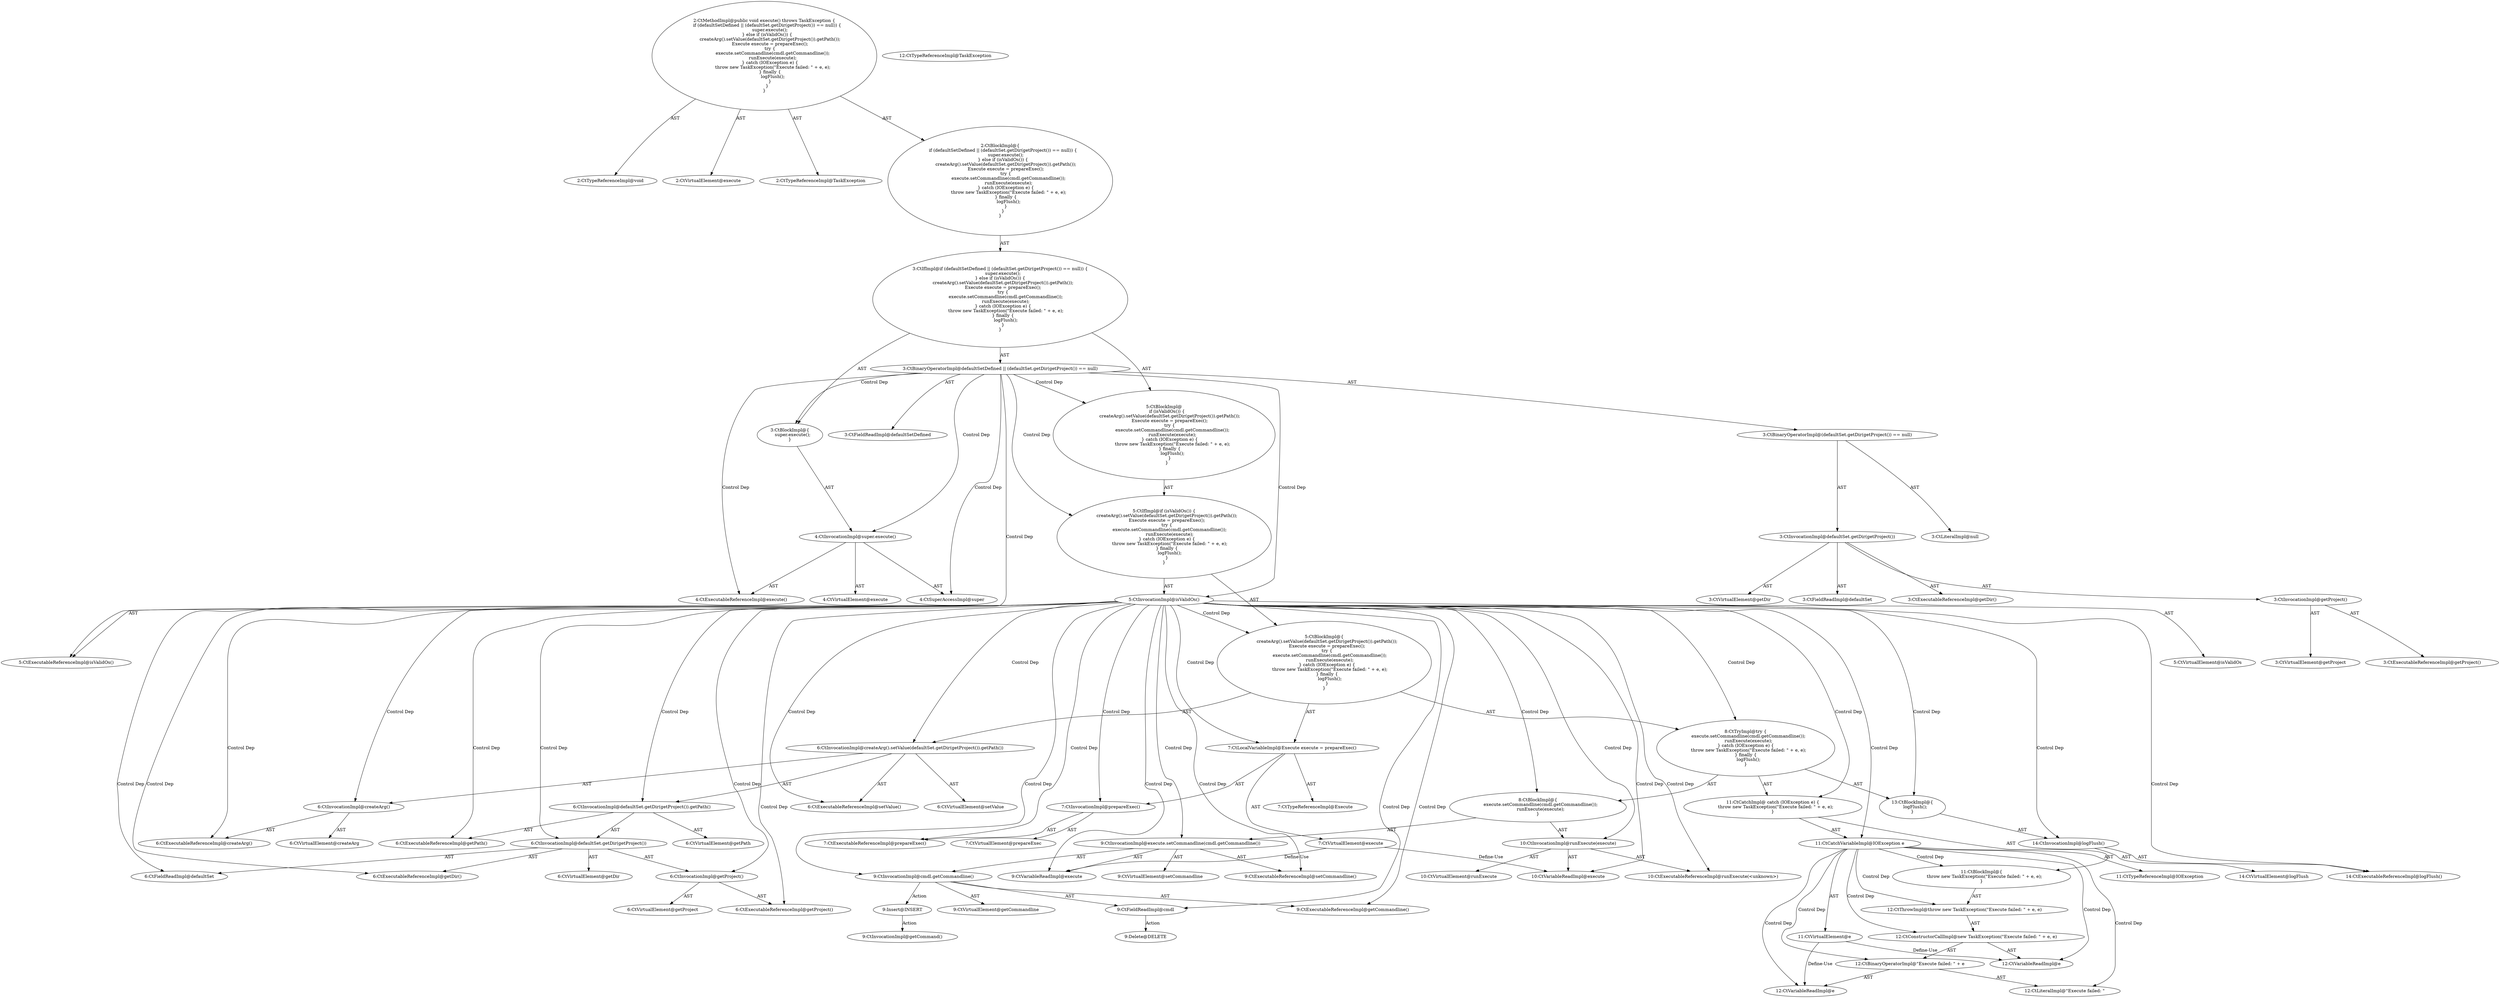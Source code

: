digraph "execute#?" {
0 [label="2:CtTypeReferenceImpl@void" shape=ellipse]
1 [label="2:CtVirtualElement@execute" shape=ellipse]
2 [label="2:CtTypeReferenceImpl@TaskException" shape=ellipse]
3 [label="3:CtFieldReadImpl@defaultSetDefined" shape=ellipse]
4 [label="3:CtExecutableReferenceImpl@getDir()" shape=ellipse]
5 [label="3:CtVirtualElement@getDir" shape=ellipse]
6 [label="3:CtFieldReadImpl@defaultSet" shape=ellipse]
7 [label="3:CtExecutableReferenceImpl@getProject()" shape=ellipse]
8 [label="3:CtVirtualElement@getProject" shape=ellipse]
9 [label="3:CtInvocationImpl@getProject()" shape=ellipse]
10 [label="3:CtInvocationImpl@defaultSet.getDir(getProject())" shape=ellipse]
11 [label="3:CtLiteralImpl@null" shape=ellipse]
12 [label="3:CtBinaryOperatorImpl@(defaultSet.getDir(getProject()) == null)" shape=ellipse]
13 [label="3:CtBinaryOperatorImpl@defaultSetDefined || (defaultSet.getDir(getProject()) == null)" shape=ellipse]
14 [label="4:CtExecutableReferenceImpl@execute()" shape=ellipse]
15 [label="4:CtVirtualElement@execute" shape=ellipse]
16 [label="4:CtSuperAccessImpl@super" shape=ellipse]
17 [label="4:CtInvocationImpl@super.execute()" shape=ellipse]
18 [label="3:CtBlockImpl@\{
    super.execute();
\}" shape=ellipse]
19 [label="5:CtExecutableReferenceImpl@isValidOs()" shape=ellipse]
20 [label="5:CtVirtualElement@isValidOs" shape=ellipse]
21 [label="5:CtInvocationImpl@isValidOs()" shape=ellipse]
22 [label="6:CtExecutableReferenceImpl@setValue()" shape=ellipse]
23 [label="6:CtVirtualElement@setValue" shape=ellipse]
24 [label="6:CtExecutableReferenceImpl@createArg()" shape=ellipse]
25 [label="6:CtVirtualElement@createArg" shape=ellipse]
26 [label="6:CtInvocationImpl@createArg()" shape=ellipse]
27 [label="6:CtExecutableReferenceImpl@getPath()" shape=ellipse]
28 [label="6:CtVirtualElement@getPath" shape=ellipse]
29 [label="6:CtExecutableReferenceImpl@getDir()" shape=ellipse]
30 [label="6:CtVirtualElement@getDir" shape=ellipse]
31 [label="6:CtFieldReadImpl@defaultSet" shape=ellipse]
32 [label="6:CtExecutableReferenceImpl@getProject()" shape=ellipse]
33 [label="6:CtVirtualElement@getProject" shape=ellipse]
34 [label="6:CtInvocationImpl@getProject()" shape=ellipse]
35 [label="6:CtInvocationImpl@defaultSet.getDir(getProject())" shape=ellipse]
36 [label="6:CtInvocationImpl@defaultSet.getDir(getProject()).getPath()" shape=ellipse]
37 [label="6:CtInvocationImpl@createArg().setValue(defaultSet.getDir(getProject()).getPath())" shape=ellipse]
38 [label="7:CtTypeReferenceImpl@Execute" shape=ellipse]
39 [label="7:CtExecutableReferenceImpl@prepareExec()" shape=ellipse]
40 [label="7:CtVirtualElement@prepareExec" shape=ellipse]
41 [label="7:CtInvocationImpl@prepareExec()" shape=ellipse]
42 [label="7:CtVirtualElement@execute" shape=ellipse]
43 [label="7:CtLocalVariableImpl@Execute execute = prepareExec()" shape=ellipse]
44 [label="9:CtExecutableReferenceImpl@setCommandline()" shape=ellipse]
45 [label="9:CtVirtualElement@setCommandline" shape=ellipse]
46 [label="9:CtVariableReadImpl@execute" shape=ellipse]
47 [label="9:CtExecutableReferenceImpl@getCommandline()" shape=ellipse]
48 [label="9:CtVirtualElement@getCommandline" shape=ellipse]
49 [label="9:CtFieldReadImpl@cmdl" shape=ellipse]
50 [label="9:CtInvocationImpl@cmdl.getCommandline()" shape=ellipse]
51 [label="9:CtInvocationImpl@execute.setCommandline(cmdl.getCommandline())" shape=ellipse]
52 [label="10:CtExecutableReferenceImpl@runExecute(<unknown>)" shape=ellipse]
53 [label="10:CtVirtualElement@runExecute" shape=ellipse]
54 [label="10:CtVariableReadImpl@execute" shape=ellipse]
55 [label="10:CtInvocationImpl@runExecute(execute)" shape=ellipse]
56 [label="8:CtBlockImpl@\{
    execute.setCommandline(cmdl.getCommandline());
    runExecute(execute);
\}" shape=ellipse]
57 [label="11:CtVirtualElement@e" shape=ellipse]
58 [label="11:CtTypeReferenceImpl@IOException" shape=ellipse]
59 [label="11:CtCatchVariableImpl@IOException e" shape=ellipse]
60 [label="12:CtTypeReferenceImpl@TaskException" shape=ellipse]
61 [label="12:CtLiteralImpl@\"Execute failed: \"" shape=ellipse]
62 [label="12:CtVariableReadImpl@e" shape=ellipse]
63 [label="12:CtBinaryOperatorImpl@\"Execute failed: \" + e" shape=ellipse]
64 [label="12:CtVariableReadImpl@e" shape=ellipse]
65 [label="12:CtConstructorCallImpl@new TaskException(\"Execute failed: \" + e, e)" shape=ellipse]
66 [label="12:CtThrowImpl@throw new TaskException(\"Execute failed: \" + e, e)" shape=ellipse]
67 [label="11:CtBlockImpl@\{
    throw new TaskException(\"Execute failed: \" + e, e);
\}" shape=ellipse]
68 [label="11:CtCatchImpl@ catch (IOException e) \{
    throw new TaskException(\"Execute failed: \" + e, e);
\}" shape=ellipse]
69 [label="14:CtExecutableReferenceImpl@logFlush()" shape=ellipse]
70 [label="14:CtVirtualElement@logFlush" shape=ellipse]
71 [label="14:CtInvocationImpl@logFlush()" shape=ellipse]
72 [label="13:CtBlockImpl@\{
    logFlush();
\}" shape=ellipse]
73 [label="8:CtTryImpl@try \{
    execute.setCommandline(cmdl.getCommandline());
    runExecute(execute);
\} catch (IOException e) \{
    throw new TaskException(\"Execute failed: \" + e, e);
\} finally \{
    logFlush();
\}" shape=ellipse]
74 [label="5:CtBlockImpl@\{
    createArg().setValue(defaultSet.getDir(getProject()).getPath());
    Execute execute = prepareExec();
    try \{
        execute.setCommandline(cmdl.getCommandline());
        runExecute(execute);
    \} catch (IOException e) \{
        throw new TaskException(\"Execute failed: \" + e, e);
    \} finally \{
        logFlush();
    \}
\}" shape=ellipse]
75 [label="5:CtIfImpl@if (isValidOs()) \{
    createArg().setValue(defaultSet.getDir(getProject()).getPath());
    Execute execute = prepareExec();
    try \{
        execute.setCommandline(cmdl.getCommandline());
        runExecute(execute);
    \} catch (IOException e) \{
        throw new TaskException(\"Execute failed: \" + e, e);
    \} finally \{
        logFlush();
    \}
\}" shape=ellipse]
76 [label="5:CtBlockImpl@
    if (isValidOs()) \{
        createArg().setValue(defaultSet.getDir(getProject()).getPath());
        Execute execute = prepareExec();
        try \{
            execute.setCommandline(cmdl.getCommandline());
            runExecute(execute);
        \} catch (IOException e) \{
            throw new TaskException(\"Execute failed: \" + e, e);
        \} finally \{
            logFlush();
        \}
    \}
" shape=ellipse]
77 [label="3:CtIfImpl@if (defaultSetDefined || (defaultSet.getDir(getProject()) == null)) \{
    super.execute();
\} else if (isValidOs()) \{
    createArg().setValue(defaultSet.getDir(getProject()).getPath());
    Execute execute = prepareExec();
    try \{
        execute.setCommandline(cmdl.getCommandline());
        runExecute(execute);
    \} catch (IOException e) \{
        throw new TaskException(\"Execute failed: \" + e, e);
    \} finally \{
        logFlush();
    \}
\}" shape=ellipse]
78 [label="2:CtBlockImpl@\{
    if (defaultSetDefined || (defaultSet.getDir(getProject()) == null)) \{
        super.execute();
    \} else if (isValidOs()) \{
        createArg().setValue(defaultSet.getDir(getProject()).getPath());
        Execute execute = prepareExec();
        try \{
            execute.setCommandline(cmdl.getCommandline());
            runExecute(execute);
        \} catch (IOException e) \{
            throw new TaskException(\"Execute failed: \" + e, e);
        \} finally \{
            logFlush();
        \}
    \}
\}" shape=ellipse]
79 [label="2:CtMethodImpl@public void execute() throws TaskException \{
    if (defaultSetDefined || (defaultSet.getDir(getProject()) == null)) \{
        super.execute();
    \} else if (isValidOs()) \{
        createArg().setValue(defaultSet.getDir(getProject()).getPath());
        Execute execute = prepareExec();
        try \{
            execute.setCommandline(cmdl.getCommandline());
            runExecute(execute);
        \} catch (IOException e) \{
            throw new TaskException(\"Execute failed: \" + e, e);
        \} finally \{
            logFlush();
        \}
    \}
\}" shape=ellipse]
80 [label="9:Delete@DELETE" shape=ellipse]
81 [label="9:Insert@INSERT" shape=ellipse]
82 [label="9:CtInvocationImpl@getCommand()" shape=ellipse]
9 -> 8 [label="AST"];
9 -> 7 [label="AST"];
10 -> 5 [label="AST"];
10 -> 6 [label="AST"];
10 -> 4 [label="AST"];
10 -> 9 [label="AST"];
12 -> 10 [label="AST"];
12 -> 11 [label="AST"];
13 -> 3 [label="AST"];
13 -> 12 [label="AST"];
13 -> 18 [label="Control Dep"];
13 -> 17 [label="Control Dep"];
13 -> 14 [label="Control Dep"];
13 -> 16 [label="Control Dep"];
13 -> 76 [label="Control Dep"];
13 -> 75 [label="Control Dep"];
13 -> 21 [label="Control Dep"];
13 -> 19 [label="Control Dep"];
17 -> 15 [label="AST"];
17 -> 16 [label="AST"];
17 -> 14 [label="AST"];
18 -> 17 [label="AST"];
21 -> 20 [label="AST"];
21 -> 19 [label="AST"];
21 -> 74 [label="Control Dep"];
21 -> 37 [label="Control Dep"];
21 -> 22 [label="Control Dep"];
21 -> 26 [label="Control Dep"];
21 -> 24 [label="Control Dep"];
21 -> 36 [label="Control Dep"];
21 -> 27 [label="Control Dep"];
21 -> 35 [label="Control Dep"];
21 -> 29 [label="Control Dep"];
21 -> 31 [label="Control Dep"];
21 -> 34 [label="Control Dep"];
21 -> 32 [label="Control Dep"];
21 -> 43 [label="Control Dep"];
21 -> 41 [label="Control Dep"];
21 -> 39 [label="Control Dep"];
21 -> 73 [label="Control Dep"];
21 -> 56 [label="Control Dep"];
21 -> 51 [label="Control Dep"];
21 -> 44 [label="Control Dep"];
21 -> 46 [label="Control Dep"];
21 -> 50 [label="Control Dep"];
21 -> 47 [label="Control Dep"];
21 -> 49 [label="Control Dep"];
21 -> 55 [label="Control Dep"];
21 -> 52 [label="Control Dep"];
21 -> 54 [label="Control Dep"];
21 -> 68 [label="Control Dep"];
21 -> 59 [label="Control Dep"];
21 -> 72 [label="Control Dep"];
21 -> 71 [label="Control Dep"];
21 -> 69 [label="Control Dep"];
26 -> 25 [label="AST"];
26 -> 24 [label="AST"];
34 -> 33 [label="AST"];
34 -> 32 [label="AST"];
35 -> 30 [label="AST"];
35 -> 31 [label="AST"];
35 -> 29 [label="AST"];
35 -> 34 [label="AST"];
36 -> 28 [label="AST"];
36 -> 35 [label="AST"];
36 -> 27 [label="AST"];
37 -> 23 [label="AST"];
37 -> 26 [label="AST"];
37 -> 22 [label="AST"];
37 -> 36 [label="AST"];
41 -> 40 [label="AST"];
41 -> 39 [label="AST"];
42 -> 46 [label="Define-Use"];
42 -> 54 [label="Define-Use"];
43 -> 42 [label="AST"];
43 -> 38 [label="AST"];
43 -> 41 [label="AST"];
49 -> 80 [label="Action"];
50 -> 48 [label="AST"];
50 -> 49 [label="AST"];
50 -> 47 [label="AST"];
50 -> 81 [label="Action"];
51 -> 45 [label="AST"];
51 -> 46 [label="AST"];
51 -> 44 [label="AST"];
51 -> 50 [label="AST"];
55 -> 53 [label="AST"];
55 -> 52 [label="AST"];
55 -> 54 [label="AST"];
56 -> 51 [label="AST"];
56 -> 55 [label="AST"];
57 -> 62 [label="Define-Use"];
57 -> 64 [label="Define-Use"];
59 -> 57 [label="AST"];
59 -> 58 [label="AST"];
59 -> 67 [label="Control Dep"];
59 -> 66 [label="Control Dep"];
59 -> 65 [label="Control Dep"];
59 -> 63 [label="Control Dep"];
59 -> 61 [label="Control Dep"];
59 -> 62 [label="Control Dep"];
59 -> 64 [label="Control Dep"];
63 -> 61 [label="AST"];
63 -> 62 [label="AST"];
65 -> 63 [label="AST"];
65 -> 64 [label="AST"];
66 -> 65 [label="AST"];
67 -> 66 [label="AST"];
68 -> 59 [label="AST"];
68 -> 67 [label="AST"];
71 -> 70 [label="AST"];
71 -> 69 [label="AST"];
72 -> 71 [label="AST"];
73 -> 56 [label="AST"];
73 -> 68 [label="AST"];
73 -> 72 [label="AST"];
74 -> 37 [label="AST"];
74 -> 43 [label="AST"];
74 -> 73 [label="AST"];
75 -> 21 [label="AST"];
75 -> 74 [label="AST"];
76 -> 75 [label="AST"];
77 -> 13 [label="AST"];
77 -> 18 [label="AST"];
77 -> 76 [label="AST"];
78 -> 77 [label="AST"];
79 -> 1 [label="AST"];
79 -> 0 [label="AST"];
79 -> 2 [label="AST"];
79 -> 78 [label="AST"];
81 -> 82 [label="Action"];
}